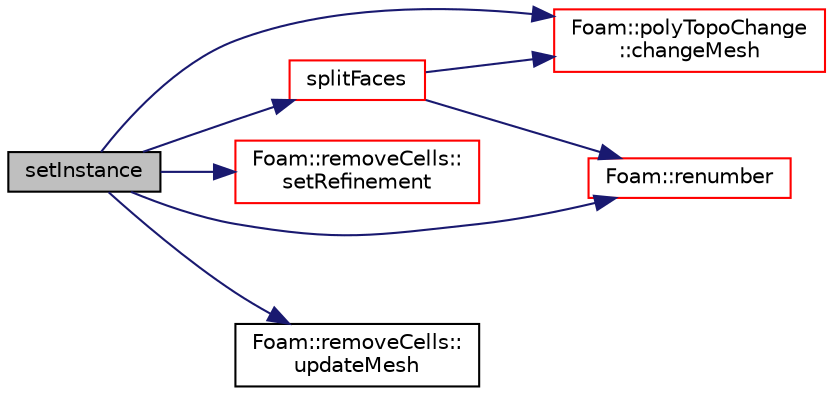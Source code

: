 digraph "setInstance"
{
  bgcolor="transparent";
  edge [fontname="Helvetica",fontsize="10",labelfontname="Helvetica",labelfontsize="10"];
  node [fontname="Helvetica",fontsize="10",shape=record];
  rankdir="LR";
  Node1 [label="setInstance",height=0.2,width=0.4,color="black", fillcolor="grey75", style="filled", fontcolor="black"];
  Node1 -> Node2 [color="midnightblue",fontsize="10",style="solid",fontname="Helvetica"];
  Node2 [label="Foam::polyTopoChange\l::changeMesh",height=0.2,width=0.4,color="red",URL="$a01977.html#a1b105b13373ba9f1c7685f873b250cf2",tooltip="Inplace changes mesh without change of patches. "];
  Node1 -> Node3 [color="midnightblue",fontsize="10",style="solid",fontname="Helvetica"];
  Node3 [label="Foam::renumber",height=0.2,width=0.4,color="red",URL="$a10974.html#a495791c4d9e97a9fb63adc1124e336dd",tooltip="Renumber the values (not the indices) of a list. "];
  Node1 -> Node4 [color="midnightblue",fontsize="10",style="solid",fontname="Helvetica"];
  Node4 [label="Foam::removeCells::\lsetRefinement",height=0.2,width=0.4,color="red",URL="$a02203.html#a90dfb3748798e10bc8e79a836ef766f4",tooltip="Play commands into polyTopoChange to remove cells. "];
  Node1 -> Node5 [color="midnightblue",fontsize="10",style="solid",fontname="Helvetica"];
  Node5 [label="splitFaces",height=0.2,width=0.4,color="red",URL="$a01503.html#adc2ba2409d333b615b019f154aa236ea",tooltip="Split faces into two. "];
  Node5 -> Node2 [color="midnightblue",fontsize="10",style="solid",fontname="Helvetica"];
  Node5 -> Node3 [color="midnightblue",fontsize="10",style="solid",fontname="Helvetica"];
  Node1 -> Node6 [color="midnightblue",fontsize="10",style="solid",fontname="Helvetica"];
  Node6 [label="Foam::removeCells::\lupdateMesh",height=0.2,width=0.4,color="black",URL="$a02203.html#ad57565956fd4064299f4bd3c4eebb1d4",tooltip="Force recalculation of locally stored data on topological change. "];
}
